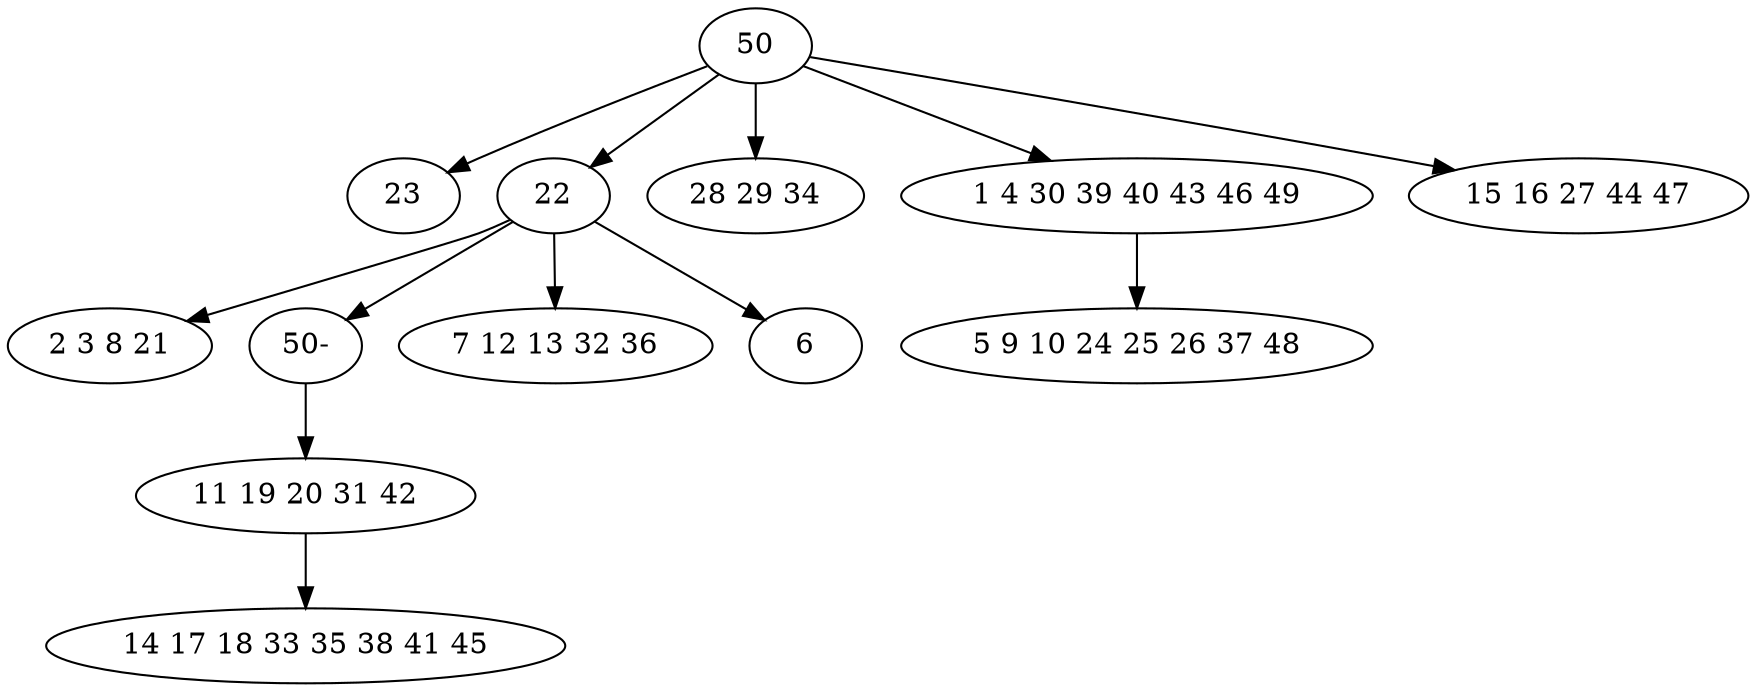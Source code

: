 digraph true_tree {
	"0" -> "1"
	"0" -> "2"
	"0" -> "3"
	"2" -> "4"
	"2" -> "12"
	"0" -> "6"
	"0" -> "7"
	"2" -> "8"
	"5" -> "9"
	"6" -> "10"
	"2" -> "11"
	"12" -> "5"
	"0" [label="50"];
	"1" [label="23"];
	"2" [label="22"];
	"3" [label="28 29 34"];
	"4" [label="2 3 8 21"];
	"5" [label="11 19 20 31 42"];
	"6" [label="1 4 30 39 40 43 46 49"];
	"7" [label="15 16 27 44 47"];
	"8" [label="7 12 13 32 36"];
	"9" [label="14 17 18 33 35 38 41 45"];
	"10" [label="5 9 10 24 25 26 37 48"];
	"11" [label="6"];
	"12" [label="50-"];
}
